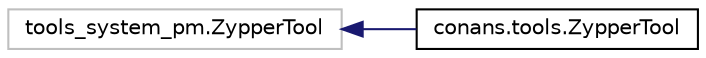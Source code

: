 digraph "Graphical Class Hierarchy"
{
 // LATEX_PDF_SIZE
  edge [fontname="Helvetica",fontsize="10",labelfontname="Helvetica",labelfontsize="10"];
  node [fontname="Helvetica",fontsize="10",shape=record];
  rankdir="LR";
  Node3299 [label="tools_system_pm.ZypperTool",height=0.2,width=0.4,color="grey75", fillcolor="white", style="filled",tooltip=" "];
  Node3299 -> Node0 [dir="back",color="midnightblue",fontsize="10",style="solid",fontname="Helvetica"];
  Node0 [label="conans.tools.ZypperTool",height=0.2,width=0.4,color="black", fillcolor="white", style="filled",URL="$classconans_1_1tools_1_1ZypperTool.html",tooltip=" "];
}
